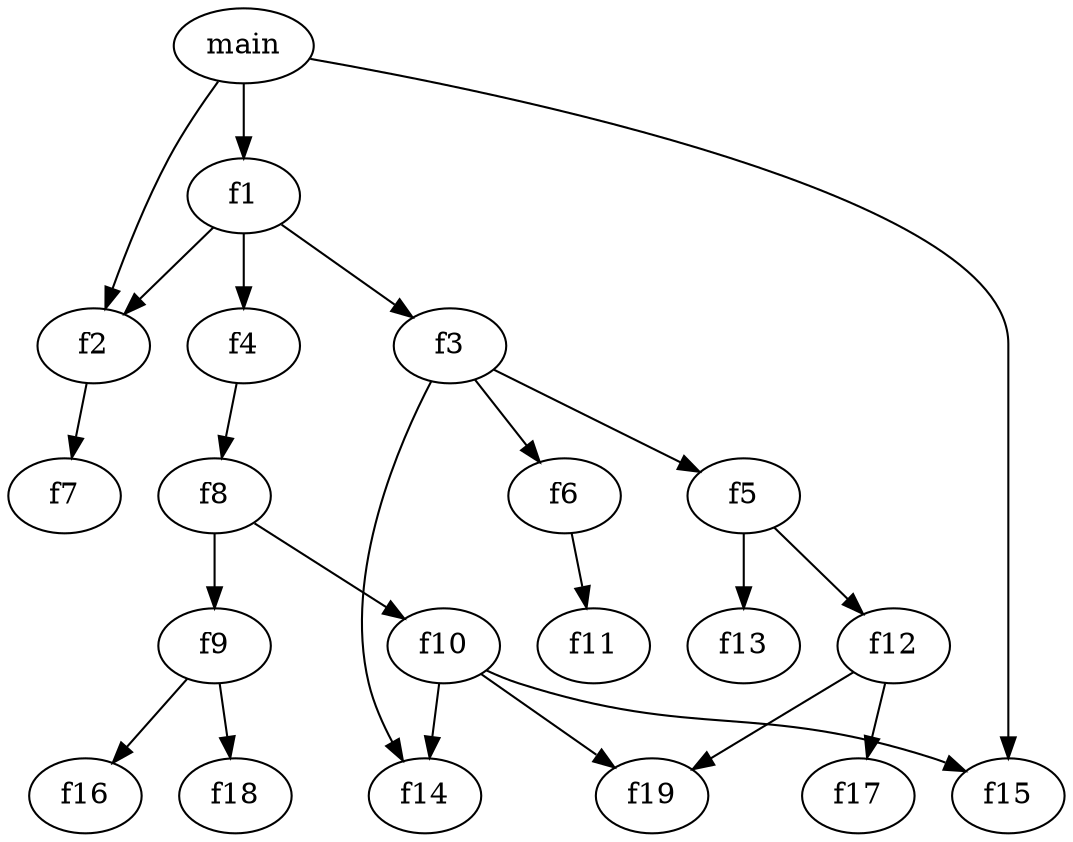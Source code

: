 digraph {
	0 [label=main]
	1 [label=f1]
	0 -> 1
	2 [label=f2]
	1 -> 2
	3 [label=f3]
	1 -> 3
	4 [label=f4]
	1 -> 4
	5 [label=f5]
	3 -> 5
	6 [label=f6]
	3 -> 6
	7 [label=f7]
	2 -> 7
	8 [label=f8]
	4 -> 8
	9 [label=f9]
	8 -> 9
	10 [label=f10]
	8 -> 10
	11 [label=f11]
	6 -> 11
	12 [label=f12]
	5 -> 12
	13 [label=f13]
	5 -> 13
	14 [label=f14]
	10 -> 14
	15 [label=f15]
	10 -> 15
	16 [label=f16]
	9 -> 16
	17 [label=f17]
	12 -> 17
	18 [label=f18]
	9 -> 18
	19 [label=f19]
	10 -> 19
	0 -> 15
	0 -> 2
	3 -> 14
	12 -> 19
}
